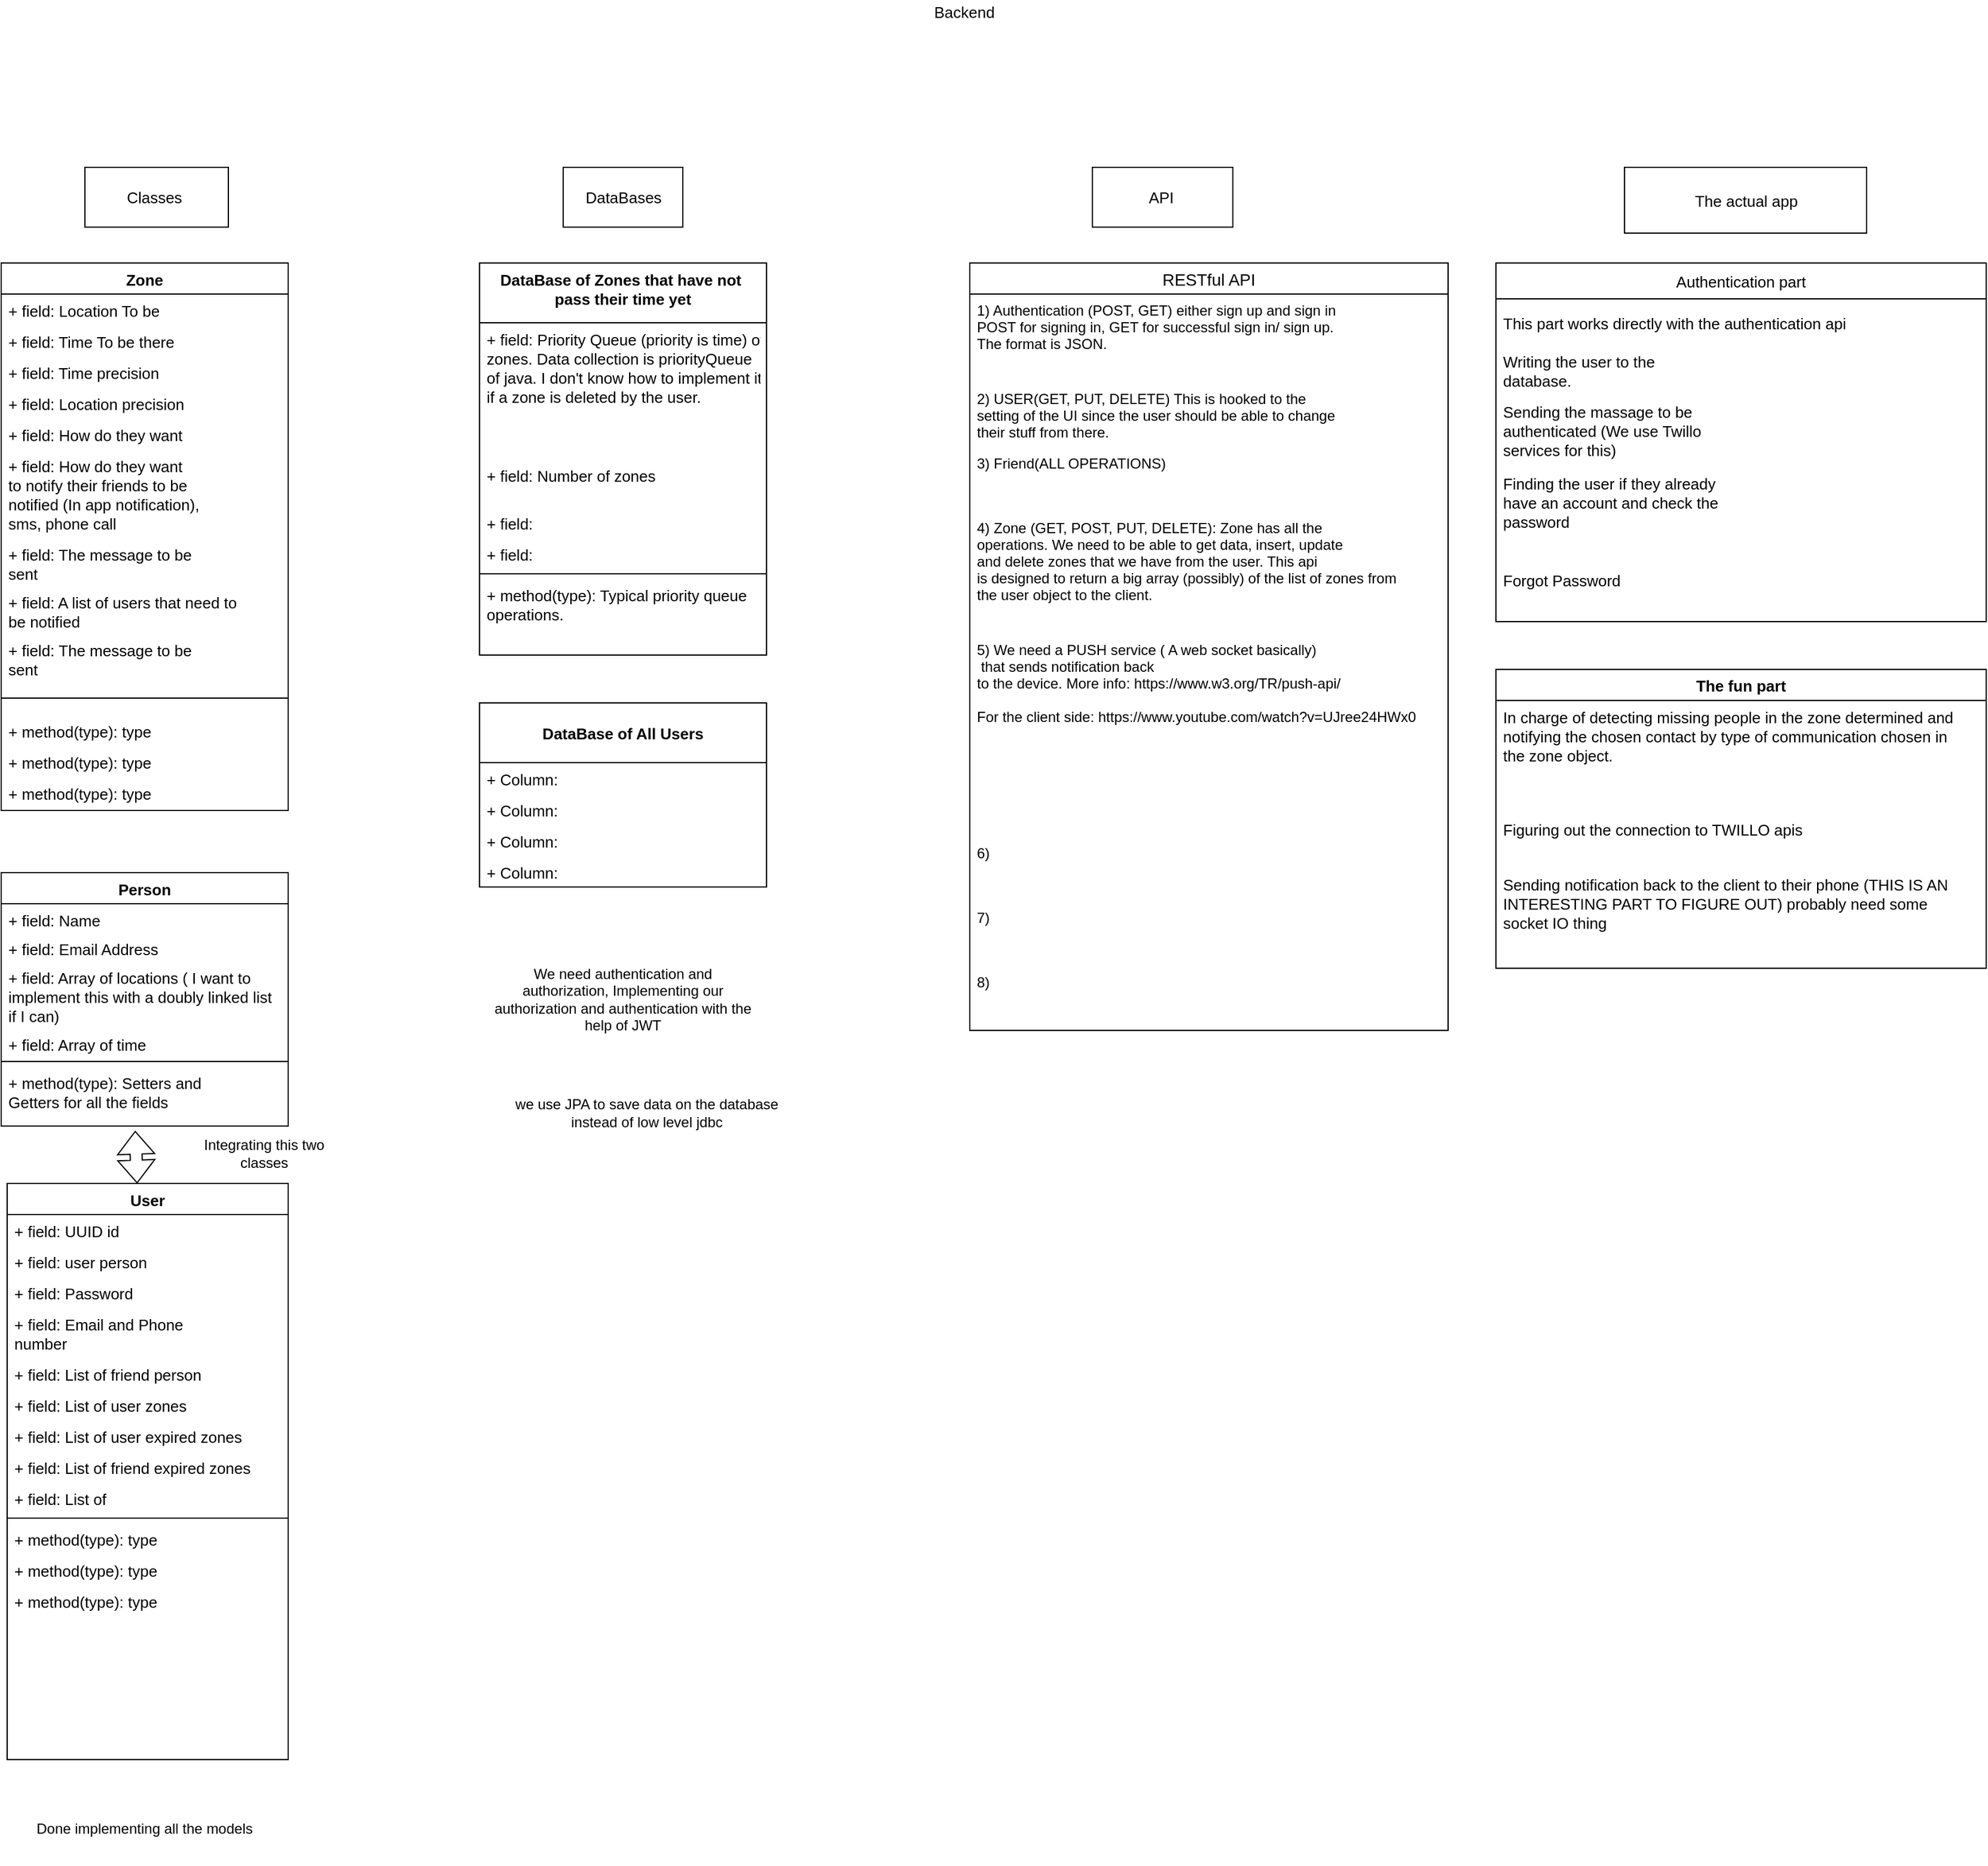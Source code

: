 <mxfile version="18.0.6" type="github" pages="2">
  <diagram id="OnJ23Ht3TBIDX5-kmEjJ" name="Page-1">
    <mxGraphModel dx="553" dy="685" grid="1" gridSize="10" guides="1" tooltips="1" connect="1" arrows="1" fold="1" page="1" pageScale="1" pageWidth="850" pageHeight="1100" math="0" shadow="0">
      <root>
        <mxCell id="0" />
        <mxCell id="1" parent="0" />
        <mxCell id="N9u76RXB5Sf6qnzRGAIE-1" value="Person" style="swimlane;fontStyle=1;align=center;verticalAlign=top;childLayout=stackLayout;horizontal=1;startSize=26;horizontalStack=0;resizeParent=1;resizeParentMax=0;resizeLast=0;collapsible=1;marginBottom=0;fontSize=13;" parent="1" vertex="1">
          <mxGeometry x="40" y="750" width="240" height="212" as="geometry" />
        </mxCell>
        <mxCell id="N9u76RXB5Sf6qnzRGAIE-2" value="+ field: Name" style="text;strokeColor=none;fillColor=none;align=left;verticalAlign=top;spacingLeft=4;spacingRight=4;overflow=hidden;rotatable=0;points=[[0,0.5],[1,0.5]];portConstraint=eastwest;fontSize=13;" parent="N9u76RXB5Sf6qnzRGAIE-1" vertex="1">
          <mxGeometry y="26" width="240" height="24" as="geometry" />
        </mxCell>
        <mxCell id="N9u76RXB5Sf6qnzRGAIE-7" value="+ field: Email Address" style="text;strokeColor=none;fillColor=none;align=left;verticalAlign=top;spacingLeft=4;spacingRight=4;overflow=hidden;rotatable=0;points=[[0,0.5],[1,0.5]];portConstraint=eastwest;fontSize=13;" parent="N9u76RXB5Sf6qnzRGAIE-1" vertex="1">
          <mxGeometry y="50" width="240" height="24" as="geometry" />
        </mxCell>
        <mxCell id="N9u76RXB5Sf6qnzRGAIE-8" value="+ field: Array of locations ( I want to &#xa;implement this with a doubly linked list&#xa;if I can)" style="text;strokeColor=none;fillColor=none;align=left;verticalAlign=top;spacingLeft=4;spacingRight=4;overflow=hidden;rotatable=0;points=[[0,0.5],[1,0.5]];portConstraint=eastwest;fontSize=13;" parent="N9u76RXB5Sf6qnzRGAIE-1" vertex="1">
          <mxGeometry y="74" width="240" height="56" as="geometry" />
        </mxCell>
        <mxCell id="Z7l9zsdM9GBtYfNbKrUu-1" value="+ field: Array of time" style="text;strokeColor=none;fillColor=none;align=left;verticalAlign=top;spacingLeft=4;spacingRight=4;overflow=hidden;rotatable=0;points=[[0,0.5],[1,0.5]];portConstraint=eastwest;fontSize=13;" parent="N9u76RXB5Sf6qnzRGAIE-1" vertex="1">
          <mxGeometry y="130" width="240" height="24" as="geometry" />
        </mxCell>
        <mxCell id="N9u76RXB5Sf6qnzRGAIE-3" value="" style="line;strokeWidth=1;fillColor=none;align=left;verticalAlign=middle;spacingTop=-1;spacingLeft=3;spacingRight=3;rotatable=0;labelPosition=right;points=[];portConstraint=eastwest;fontSize=13;" parent="N9u76RXB5Sf6qnzRGAIE-1" vertex="1">
          <mxGeometry y="154" width="240" height="8" as="geometry" />
        </mxCell>
        <mxCell id="N9u76RXB5Sf6qnzRGAIE-4" value="+ method(type): Setters and &#xa;Getters for all the fields" style="text;strokeColor=none;fillColor=none;align=left;verticalAlign=top;spacingLeft=4;spacingRight=4;overflow=hidden;rotatable=0;points=[[0,0.5],[1,0.5]];portConstraint=eastwest;fontSize=13;" parent="N9u76RXB5Sf6qnzRGAIE-1" vertex="1">
          <mxGeometry y="162" width="240" height="50" as="geometry" />
        </mxCell>
        <mxCell id="N9u76RXB5Sf6qnzRGAIE-6" value="Backend" style="text;html=1;align=center;verticalAlign=middle;resizable=0;points=[];autosize=1;strokeColor=none;fillColor=none;fontSize=13;" parent="1" vertex="1">
          <mxGeometry x="810" y="20" width="70" height="20" as="geometry" />
        </mxCell>
        <mxCell id="N9u76RXB5Sf6qnzRGAIE-9" value="Zone" style="swimlane;fontStyle=1;align=center;verticalAlign=top;childLayout=stackLayout;horizontal=1;startSize=26;horizontalStack=0;resizeParent=1;resizeParentMax=0;resizeLast=0;collapsible=1;marginBottom=0;fontSize=13;" parent="1" vertex="1">
          <mxGeometry x="40" y="240" width="240" height="458" as="geometry" />
        </mxCell>
        <mxCell id="N9u76RXB5Sf6qnzRGAIE-10" value="+ field: Location To be" style="text;strokeColor=none;fillColor=none;align=left;verticalAlign=top;spacingLeft=4;spacingRight=4;overflow=hidden;rotatable=0;points=[[0,0.5],[1,0.5]];portConstraint=eastwest;fontSize=13;" parent="N9u76RXB5Sf6qnzRGAIE-9" vertex="1">
          <mxGeometry y="26" width="240" height="26" as="geometry" />
        </mxCell>
        <mxCell id="N9u76RXB5Sf6qnzRGAIE-13" value="+ field: Time To be there" style="text;strokeColor=none;fillColor=none;align=left;verticalAlign=top;spacingLeft=4;spacingRight=4;overflow=hidden;rotatable=0;points=[[0,0.5],[1,0.5]];portConstraint=eastwest;fontSize=13;" parent="N9u76RXB5Sf6qnzRGAIE-9" vertex="1">
          <mxGeometry y="52" width="240" height="26" as="geometry" />
        </mxCell>
        <mxCell id="N9u76RXB5Sf6qnzRGAIE-14" value="+ field: Time precision" style="text;strokeColor=none;fillColor=none;align=left;verticalAlign=top;spacingLeft=4;spacingRight=4;overflow=hidden;rotatable=0;points=[[0,0.5],[1,0.5]];portConstraint=eastwest;fontSize=13;" parent="N9u76RXB5Sf6qnzRGAIE-9" vertex="1">
          <mxGeometry y="78" width="240" height="26" as="geometry" />
        </mxCell>
        <mxCell id="N9u76RXB5Sf6qnzRGAIE-15" value="+ field: Location precision" style="text;strokeColor=none;fillColor=none;align=left;verticalAlign=top;spacingLeft=4;spacingRight=4;overflow=hidden;rotatable=0;points=[[0,0.5],[1,0.5]];portConstraint=eastwest;fontSize=13;" parent="N9u76RXB5Sf6qnzRGAIE-9" vertex="1">
          <mxGeometry y="104" width="240" height="26" as="geometry" />
        </mxCell>
        <mxCell id="Bk3x3sHnwQurIrZSOyBp-13" value="+ field: How do they want " style="text;strokeColor=none;fillColor=none;align=left;verticalAlign=top;spacingLeft=4;spacingRight=4;overflow=hidden;rotatable=0;points=[[0,0.5],[1,0.5]];portConstraint=eastwest;fontSize=13;" parent="N9u76RXB5Sf6qnzRGAIE-9" vertex="1">
          <mxGeometry y="130" width="240" height="26" as="geometry" />
        </mxCell>
        <mxCell id="Bk3x3sHnwQurIrZSOyBp-14" value="+ field: How do they want &#xa;to notify their friends to be &#xa;notified (In app notification), &#xa;sms, phone call" style="text;strokeColor=none;fillColor=none;align=left;verticalAlign=top;spacingLeft=4;spacingRight=4;overflow=hidden;rotatable=0;points=[[0,0.5],[1,0.5]];portConstraint=eastwest;fontSize=13;" parent="N9u76RXB5Sf6qnzRGAIE-9" vertex="1">
          <mxGeometry y="156" width="240" height="74" as="geometry" />
        </mxCell>
        <mxCell id="Bk3x3sHnwQurIrZSOyBp-15" value="+ field: The message to be&#xa;sent" style="text;strokeColor=none;fillColor=none;align=left;verticalAlign=top;spacingLeft=4;spacingRight=4;overflow=hidden;rotatable=0;points=[[0,0.5],[1,0.5]];portConstraint=eastwest;fontSize=13;" parent="N9u76RXB5Sf6qnzRGAIE-9" vertex="1">
          <mxGeometry y="230" width="240" height="40" as="geometry" />
        </mxCell>
        <mxCell id="Bk3x3sHnwQurIrZSOyBp-61" value="+ field: A list of users that need to &#xa;be notified" style="text;strokeColor=none;fillColor=none;align=left;verticalAlign=top;spacingLeft=4;spacingRight=4;overflow=hidden;rotatable=0;points=[[0,0.5],[1,0.5]];portConstraint=eastwest;fontSize=13;" parent="N9u76RXB5Sf6qnzRGAIE-9" vertex="1">
          <mxGeometry y="270" width="240" height="40" as="geometry" />
        </mxCell>
        <mxCell id="Bk3x3sHnwQurIrZSOyBp-62" value="+ field: The message to be&#xa;sent" style="text;strokeColor=none;fillColor=none;align=left;verticalAlign=top;spacingLeft=4;spacingRight=4;overflow=hidden;rotatable=0;points=[[0,0.5],[1,0.5]];portConstraint=eastwest;fontSize=13;" parent="N9u76RXB5Sf6qnzRGAIE-9" vertex="1">
          <mxGeometry y="310" width="240" height="40" as="geometry" />
        </mxCell>
        <mxCell id="N9u76RXB5Sf6qnzRGAIE-11" value="" style="line;strokeWidth=1;fillColor=none;align=left;verticalAlign=middle;spacingTop=-1;spacingLeft=3;spacingRight=3;rotatable=0;labelPosition=right;points=[];portConstraint=eastwest;fontSize=13;" parent="N9u76RXB5Sf6qnzRGAIE-9" vertex="1">
          <mxGeometry y="350" width="240" height="28" as="geometry" />
        </mxCell>
        <mxCell id="N9u76RXB5Sf6qnzRGAIE-12" value="+ method(type): type" style="text;strokeColor=none;fillColor=none;align=left;verticalAlign=top;spacingLeft=4;spacingRight=4;overflow=hidden;rotatable=0;points=[[0,0.5],[1,0.5]];portConstraint=eastwest;fontSize=13;" parent="N9u76RXB5Sf6qnzRGAIE-9" vertex="1">
          <mxGeometry y="378" width="240" height="26" as="geometry" />
        </mxCell>
        <mxCell id="N9u76RXB5Sf6qnzRGAIE-16" value="+ method(type): type" style="text;strokeColor=none;fillColor=none;align=left;verticalAlign=top;spacingLeft=4;spacingRight=4;overflow=hidden;rotatable=0;points=[[0,0.5],[1,0.5]];portConstraint=eastwest;fontSize=13;" parent="N9u76RXB5Sf6qnzRGAIE-9" vertex="1">
          <mxGeometry y="404" width="240" height="26" as="geometry" />
        </mxCell>
        <mxCell id="N9u76RXB5Sf6qnzRGAIE-17" value="+ method(type): type" style="text;strokeColor=none;fillColor=none;align=left;verticalAlign=top;spacingLeft=4;spacingRight=4;overflow=hidden;rotatable=0;points=[[0,0.5],[1,0.5]];portConstraint=eastwest;fontSize=13;" parent="N9u76RXB5Sf6qnzRGAIE-9" vertex="1">
          <mxGeometry y="430" width="240" height="28" as="geometry" />
        </mxCell>
        <mxCell id="Z7l9zsdM9GBtYfNbKrUu-2" value="Classes&amp;nbsp;" style="whiteSpace=wrap;html=1;align=center;fontSize=13;" parent="1" vertex="1">
          <mxGeometry x="110" y="160" width="120" height="50" as="geometry" />
        </mxCell>
        <mxCell id="Z7l9zsdM9GBtYfNbKrUu-4" value="Authentication part" style="swimlane;fontStyle=0;childLayout=stackLayout;horizontal=1;startSize=30;horizontalStack=0;resizeParent=1;resizeParentMax=0;resizeLast=0;collapsible=1;marginBottom=0;fontSize=13;" parent="1" vertex="1">
          <mxGeometry x="1290" y="240" width="410" height="300" as="geometry" />
        </mxCell>
        <mxCell id="Bk3x3sHnwQurIrZSOyBp-77" value="This part works directly with the authentication api" style="text;strokeColor=none;fillColor=none;align=left;verticalAlign=middle;spacingLeft=4;spacingRight=4;overflow=hidden;points=[[0,0.5],[1,0.5]];portConstraint=eastwest;rotatable=0;fontSize=13;" parent="Z7l9zsdM9GBtYfNbKrUu-4" vertex="1">
          <mxGeometry y="30" width="410" height="40" as="geometry" />
        </mxCell>
        <mxCell id="Z7l9zsdM9GBtYfNbKrUu-5" value="Writing the user to the &#xa;database. " style="text;strokeColor=none;fillColor=none;align=left;verticalAlign=middle;spacingLeft=4;spacingRight=4;overflow=hidden;points=[[0,0.5],[1,0.5]];portConstraint=eastwest;rotatable=0;fontSize=13;" parent="Z7l9zsdM9GBtYfNbKrUu-4" vertex="1">
          <mxGeometry y="70" width="410" height="40" as="geometry" />
        </mxCell>
        <mxCell id="Z7l9zsdM9GBtYfNbKrUu-6" value="Sending the massage to be&#xa;authenticated (We use Twillo &#xa;services for this) " style="text;strokeColor=none;fillColor=none;align=left;verticalAlign=middle;spacingLeft=4;spacingRight=4;overflow=hidden;points=[[0,0.5],[1,0.5]];portConstraint=eastwest;rotatable=0;fontSize=13;" parent="Z7l9zsdM9GBtYfNbKrUu-4" vertex="1">
          <mxGeometry y="110" width="410" height="60" as="geometry" />
        </mxCell>
        <mxCell id="Bk3x3sHnwQurIrZSOyBp-48" value="Finding the user if they already&#xa;have an account and check the &#xa;password" style="text;strokeColor=none;fillColor=none;align=left;verticalAlign=middle;spacingLeft=4;spacingRight=4;overflow=hidden;points=[[0,0.5],[1,0.5]];portConstraint=eastwest;rotatable=0;fontSize=13;" parent="Z7l9zsdM9GBtYfNbKrUu-4" vertex="1">
          <mxGeometry y="170" width="410" height="60" as="geometry" />
        </mxCell>
        <mxCell id="Z7l9zsdM9GBtYfNbKrUu-7" value="Forgot Password" style="text;strokeColor=none;fillColor=none;align=left;verticalAlign=middle;spacingLeft=4;spacingRight=4;overflow=hidden;points=[[0,0.5],[1,0.5]];portConstraint=eastwest;rotatable=0;fontSize=13;" parent="Z7l9zsdM9GBtYfNbKrUu-4" vertex="1">
          <mxGeometry y="230" width="410" height="70" as="geometry" />
        </mxCell>
        <mxCell id="Bk3x3sHnwQurIrZSOyBp-1" value="The actual app" style="whiteSpace=wrap;html=1;align=center;fontSize=13;" parent="1" vertex="1">
          <mxGeometry x="1397.5" y="160" width="202.5" height="55" as="geometry" />
        </mxCell>
        <mxCell id="Bk3x3sHnwQurIrZSOyBp-2" value="User" style="swimlane;fontStyle=1;align=center;verticalAlign=top;childLayout=stackLayout;horizontal=1;startSize=26;horizontalStack=0;resizeParent=1;resizeParentMax=0;resizeLast=0;collapsible=1;marginBottom=0;fontSize=13;" parent="1" vertex="1">
          <mxGeometry x="45" y="1010" width="235" height="482" as="geometry" />
        </mxCell>
        <mxCell id="Bk3x3sHnwQurIrZSOyBp-76" value="+ field: UUID id" style="text;strokeColor=none;fillColor=none;align=left;verticalAlign=top;spacingLeft=4;spacingRight=4;overflow=hidden;rotatable=0;points=[[0,0.5],[1,0.5]];portConstraint=eastwest;fontSize=13;" parent="Bk3x3sHnwQurIrZSOyBp-2" vertex="1">
          <mxGeometry y="26" width="235" height="26" as="geometry" />
        </mxCell>
        <mxCell id="Bk3x3sHnwQurIrZSOyBp-3" value="+ field: user person    &#xa;&#xa;" style="text;strokeColor=none;fillColor=none;align=left;verticalAlign=top;spacingLeft=4;spacingRight=4;overflow=hidden;rotatable=0;points=[[0,0.5],[1,0.5]];portConstraint=eastwest;fontSize=13;" parent="Bk3x3sHnwQurIrZSOyBp-2" vertex="1">
          <mxGeometry y="52" width="235" height="26" as="geometry" />
        </mxCell>
        <mxCell id="Bk3x3sHnwQurIrZSOyBp-41" value="+ field: Password" style="text;strokeColor=none;fillColor=none;align=left;verticalAlign=top;spacingLeft=4;spacingRight=4;overflow=hidden;rotatable=0;points=[[0,0.5],[1,0.5]];portConstraint=eastwest;fontSize=13;" parent="Bk3x3sHnwQurIrZSOyBp-2" vertex="1">
          <mxGeometry y="78" width="235" height="26" as="geometry" />
        </mxCell>
        <mxCell id="Bk3x3sHnwQurIrZSOyBp-42" value="+ field: Email and Phone &#xa;number" style="text;strokeColor=none;fillColor=none;align=left;verticalAlign=top;spacingLeft=4;spacingRight=4;overflow=hidden;rotatable=0;points=[[0,0.5],[1,0.5]];portConstraint=eastwest;fontSize=13;" parent="Bk3x3sHnwQurIrZSOyBp-2" vertex="1">
          <mxGeometry y="104" width="235" height="42" as="geometry" />
        </mxCell>
        <mxCell id="Bk3x3sHnwQurIrZSOyBp-6" value="+ field: List of friend person&#xa;" style="text;strokeColor=none;fillColor=none;align=left;verticalAlign=top;spacingLeft=4;spacingRight=4;overflow=hidden;rotatable=0;points=[[0,0.5],[1,0.5]];portConstraint=eastwest;fontSize=13;" parent="Bk3x3sHnwQurIrZSOyBp-2" vertex="1">
          <mxGeometry y="146" width="235" height="26" as="geometry" />
        </mxCell>
        <mxCell id="Bk3x3sHnwQurIrZSOyBp-10" value="+ field: List of user zones" style="text;strokeColor=none;fillColor=none;align=left;verticalAlign=top;spacingLeft=4;spacingRight=4;overflow=hidden;rotatable=0;points=[[0,0.5],[1,0.5]];portConstraint=eastwest;fontSize=13;" parent="Bk3x3sHnwQurIrZSOyBp-2" vertex="1">
          <mxGeometry y="172" width="235" height="26" as="geometry" />
        </mxCell>
        <mxCell id="Bk3x3sHnwQurIrZSOyBp-9" value="+ field: List of user expired zones" style="text;strokeColor=none;fillColor=none;align=left;verticalAlign=top;spacingLeft=4;spacingRight=4;overflow=hidden;rotatable=0;points=[[0,0.5],[1,0.5]];portConstraint=eastwest;fontSize=13;" parent="Bk3x3sHnwQurIrZSOyBp-2" vertex="1">
          <mxGeometry y="198" width="235" height="26" as="geometry" />
        </mxCell>
        <mxCell id="Bk3x3sHnwQurIrZSOyBp-8" value="+ field: List of friend expired zones" style="text;strokeColor=none;fillColor=none;align=left;verticalAlign=top;spacingLeft=4;spacingRight=4;overflow=hidden;rotatable=0;points=[[0,0.5],[1,0.5]];portConstraint=eastwest;fontSize=13;" parent="Bk3x3sHnwQurIrZSOyBp-2" vertex="1">
          <mxGeometry y="224" width="235" height="26" as="geometry" />
        </mxCell>
        <mxCell id="Bk3x3sHnwQurIrZSOyBp-72" value="+ field: List of " style="text;strokeColor=none;fillColor=none;align=left;verticalAlign=top;spacingLeft=4;spacingRight=4;overflow=hidden;rotatable=0;points=[[0,0.5],[1,0.5]];portConstraint=eastwest;fontSize=13;" parent="Bk3x3sHnwQurIrZSOyBp-2" vertex="1">
          <mxGeometry y="250" width="235" height="26" as="geometry" />
        </mxCell>
        <mxCell id="Bk3x3sHnwQurIrZSOyBp-4" value="" style="line;strokeWidth=1;fillColor=none;align=left;verticalAlign=middle;spacingTop=-1;spacingLeft=3;spacingRight=3;rotatable=0;labelPosition=right;points=[];portConstraint=eastwest;fontSize=13;" parent="Bk3x3sHnwQurIrZSOyBp-2" vertex="1">
          <mxGeometry y="276" width="235" height="8" as="geometry" />
        </mxCell>
        <mxCell id="Bk3x3sHnwQurIrZSOyBp-5" value="+ method(type): type" style="text;strokeColor=none;fillColor=none;align=left;verticalAlign=top;spacingLeft=4;spacingRight=4;overflow=hidden;rotatable=0;points=[[0,0.5],[1,0.5]];portConstraint=eastwest;fontSize=13;" parent="Bk3x3sHnwQurIrZSOyBp-2" vertex="1">
          <mxGeometry y="284" width="235" height="26" as="geometry" />
        </mxCell>
        <mxCell id="Bk3x3sHnwQurIrZSOyBp-11" value="+ method(type): type" style="text;strokeColor=none;fillColor=none;align=left;verticalAlign=top;spacingLeft=4;spacingRight=4;overflow=hidden;rotatable=0;points=[[0,0.5],[1,0.5]];portConstraint=eastwest;fontSize=13;" parent="Bk3x3sHnwQurIrZSOyBp-2" vertex="1">
          <mxGeometry y="310" width="235" height="26" as="geometry" />
        </mxCell>
        <mxCell id="Bk3x3sHnwQurIrZSOyBp-12" value="+ method(type): type" style="text;strokeColor=none;fillColor=none;align=left;verticalAlign=top;spacingLeft=4;spacingRight=4;overflow=hidden;rotatable=0;points=[[0,0.5],[1,0.5]];portConstraint=eastwest;fontSize=13;" parent="Bk3x3sHnwQurIrZSOyBp-2" vertex="1">
          <mxGeometry y="336" width="235" height="146" as="geometry" />
        </mxCell>
        <mxCell id="Bk3x3sHnwQurIrZSOyBp-16" value="The fun part" style="swimlane;fontStyle=1;childLayout=stackLayout;horizontal=1;startSize=26;fillColor=none;horizontalStack=0;resizeParent=1;resizeParentMax=0;resizeLast=0;collapsible=1;marginBottom=0;fontSize=13;" parent="1" vertex="1">
          <mxGeometry x="1290" y="580" width="410" height="250" as="geometry" />
        </mxCell>
        <mxCell id="Bk3x3sHnwQurIrZSOyBp-17" value="In charge of detecting missing people in the zone determined and&#xa;notifying the chosen contact by type of communication chosen in &#xa;the zone object. " style="text;strokeColor=none;fillColor=none;align=left;verticalAlign=top;spacingLeft=4;spacingRight=4;overflow=hidden;rotatable=0;points=[[0,0.5],[1,0.5]];portConstraint=eastwest;fontSize=13;" parent="Bk3x3sHnwQurIrZSOyBp-16" vertex="1">
          <mxGeometry y="26" width="410" height="94" as="geometry" />
        </mxCell>
        <mxCell id="Bk3x3sHnwQurIrZSOyBp-18" value="Figuring out the connection to TWILLO apis" style="text;strokeColor=none;fillColor=none;align=left;verticalAlign=top;spacingLeft=4;spacingRight=4;overflow=hidden;rotatable=0;points=[[0,0.5],[1,0.5]];portConstraint=eastwest;fontSize=13;" parent="Bk3x3sHnwQurIrZSOyBp-16" vertex="1">
          <mxGeometry y="120" width="410" height="46" as="geometry" />
        </mxCell>
        <mxCell id="Bk3x3sHnwQurIrZSOyBp-19" value="Sending notification back to the client to their phone (THIS IS AN &#xa;INTERESTING PART TO FIGURE OUT) probably need some &#xa;socket IO thing" style="text;strokeColor=none;fillColor=none;align=left;verticalAlign=top;spacingLeft=4;spacingRight=4;overflow=hidden;rotatable=0;points=[[0,0.5],[1,0.5]];portConstraint=eastwest;fontSize=13;" parent="Bk3x3sHnwQurIrZSOyBp-16" vertex="1">
          <mxGeometry y="166" width="410" height="84" as="geometry" />
        </mxCell>
        <mxCell id="Bk3x3sHnwQurIrZSOyBp-20" value="API&amp;nbsp;" style="whiteSpace=wrap;html=1;align=center;fontSize=13;" parent="1" vertex="1">
          <mxGeometry x="952.5" y="160" width="117.5" height="50" as="geometry" />
        </mxCell>
        <mxCell id="Bk3x3sHnwQurIrZSOyBp-21" value="RESTful API" style="swimlane;fontStyle=0;childLayout=stackLayout;horizontal=1;startSize=26;horizontalStack=0;resizeParent=1;resizeParentMax=0;resizeLast=0;collapsible=1;marginBottom=0;align=center;fontSize=14;" parent="1" vertex="1">
          <mxGeometry x="850" y="240" width="400" height="642" as="geometry" />
        </mxCell>
        <mxCell id="Bk3x3sHnwQurIrZSOyBp-22" value="1) Authentication (POST, GET) either sign up and sign in&#xa;POST for signing in, GET for successful sign in/ sign up.&#xa;The format is JSON. &#xa;&#xa;&#xa;" style="text;strokeColor=none;fillColor=none;spacingLeft=4;spacingRight=4;overflow=hidden;rotatable=0;points=[[0,0.5],[1,0.5]];portConstraint=eastwest;fontSize=12;" parent="Bk3x3sHnwQurIrZSOyBp-21" vertex="1">
          <mxGeometry y="26" width="400" height="74" as="geometry" />
        </mxCell>
        <mxCell id="Bk3x3sHnwQurIrZSOyBp-23" value="2) USER(GET, PUT, DELETE) This is hooked to the &#xa;setting of the UI since the user should be able to change&#xa;their stuff from there." style="text;strokeColor=none;fillColor=none;spacingLeft=4;spacingRight=4;overflow=hidden;rotatable=0;points=[[0,0.5],[1,0.5]];portConstraint=eastwest;fontSize=12;" parent="Bk3x3sHnwQurIrZSOyBp-21" vertex="1">
          <mxGeometry y="100" width="400" height="54" as="geometry" />
        </mxCell>
        <mxCell id="Bk3x3sHnwQurIrZSOyBp-24" value="3) Friend(ALL OPERATIONS)" style="text;strokeColor=none;fillColor=none;spacingLeft=4;spacingRight=4;overflow=hidden;rotatable=0;points=[[0,0.5],[1,0.5]];portConstraint=eastwest;fontSize=12;" parent="Bk3x3sHnwQurIrZSOyBp-21" vertex="1">
          <mxGeometry y="154" width="400" height="54" as="geometry" />
        </mxCell>
        <mxCell id="Bk3x3sHnwQurIrZSOyBp-43" value="4) Zone (GET, POST, PUT, DELETE): Zone has all the&#xa;operations. We need to be able to get data, insert, update&#xa;and delete zones that we have from the user. This api&#xa;is designed to return a big array (possibly) of the list of zones from&#xa;the user object to the client. " style="text;strokeColor=none;fillColor=none;spacingLeft=4;spacingRight=4;overflow=hidden;rotatable=0;points=[[0,0.5],[1,0.5]];portConstraint=eastwest;fontSize=12;" parent="Bk3x3sHnwQurIrZSOyBp-21" vertex="1">
          <mxGeometry y="208" width="400" height="102" as="geometry" />
        </mxCell>
        <mxCell id="Bk3x3sHnwQurIrZSOyBp-44" value="5) We need a PUSH service ( A web socket basically)&#xa; that sends notification back &#xa;to the device. More info: https://www.w3.org/TR/push-api/&#xa;&#xa;For the client side: https://www.youtube.com/watch?v=UJree24HWx0" style="text;strokeColor=none;fillColor=none;spacingLeft=4;spacingRight=4;overflow=hidden;rotatable=0;points=[[0,0.5],[1,0.5]];portConstraint=eastwest;fontSize=12;" parent="Bk3x3sHnwQurIrZSOyBp-21" vertex="1">
          <mxGeometry y="310" width="400" height="170" as="geometry" />
        </mxCell>
        <mxCell id="Bk3x3sHnwQurIrZSOyBp-45" value="6)" style="text;strokeColor=none;fillColor=none;spacingLeft=4;spacingRight=4;overflow=hidden;rotatable=0;points=[[0,0.5],[1,0.5]];portConstraint=eastwest;fontSize=12;" parent="Bk3x3sHnwQurIrZSOyBp-21" vertex="1">
          <mxGeometry y="480" width="400" height="54" as="geometry" />
        </mxCell>
        <mxCell id="Bk3x3sHnwQurIrZSOyBp-46" value="7)" style="text;strokeColor=none;fillColor=none;spacingLeft=4;spacingRight=4;overflow=hidden;rotatable=0;points=[[0,0.5],[1,0.5]];portConstraint=eastwest;fontSize=12;" parent="Bk3x3sHnwQurIrZSOyBp-21" vertex="1">
          <mxGeometry y="534" width="400" height="54" as="geometry" />
        </mxCell>
        <mxCell id="Bk3x3sHnwQurIrZSOyBp-47" value="8)" style="text;strokeColor=none;fillColor=none;spacingLeft=4;spacingRight=4;overflow=hidden;rotatable=0;points=[[0,0.5],[1,0.5]];portConstraint=eastwest;fontSize=12;" parent="Bk3x3sHnwQurIrZSOyBp-21" vertex="1">
          <mxGeometry y="588" width="400" height="54" as="geometry" />
        </mxCell>
        <mxCell id="Bk3x3sHnwQurIrZSOyBp-53" value="DataBase of Zones that have not &#xa;pass their time yet" style="swimlane;fontStyle=1;align=center;verticalAlign=top;childLayout=stackLayout;horizontal=1;startSize=50;horizontalStack=0;resizeParent=1;resizeParentMax=0;resizeLast=0;collapsible=1;marginBottom=0;fontSize=13;" parent="1" vertex="1">
          <mxGeometry x="440" y="240" width="240" height="328" as="geometry" />
        </mxCell>
        <mxCell id="Bk3x3sHnwQurIrZSOyBp-54" value="+ field: Priority Queue (priority is time) of &#xa;zones. Data collection is priorityQueue&#xa;of java. I don&#39;t know how to implement it&#xa;if a zone is deleted by the user. " style="text;strokeColor=none;fillColor=none;align=left;verticalAlign=top;spacingLeft=4;spacingRight=4;overflow=hidden;rotatable=0;points=[[0,0.5],[1,0.5]];portConstraint=eastwest;fontSize=13;" parent="Bk3x3sHnwQurIrZSOyBp-53" vertex="1">
          <mxGeometry y="50" width="240" height="114" as="geometry" />
        </mxCell>
        <mxCell id="Bk3x3sHnwQurIrZSOyBp-59" value="+ field: Number of zones  " style="text;strokeColor=none;fillColor=none;align=left;verticalAlign=top;spacingLeft=4;spacingRight=4;overflow=hidden;rotatable=0;points=[[0,0.5],[1,0.5]];portConstraint=eastwest;fontSize=13;" parent="Bk3x3sHnwQurIrZSOyBp-53" vertex="1">
          <mxGeometry y="164" width="240" height="40" as="geometry" />
        </mxCell>
        <mxCell id="Bk3x3sHnwQurIrZSOyBp-58" value="+ field: " style="text;strokeColor=none;fillColor=none;align=left;verticalAlign=top;spacingLeft=4;spacingRight=4;overflow=hidden;rotatable=0;points=[[0,0.5],[1,0.5]];portConstraint=eastwest;fontSize=13;" parent="Bk3x3sHnwQurIrZSOyBp-53" vertex="1">
          <mxGeometry y="204" width="240" height="26" as="geometry" />
        </mxCell>
        <mxCell id="Bk3x3sHnwQurIrZSOyBp-57" value="+ field: " style="text;strokeColor=none;fillColor=none;align=left;verticalAlign=top;spacingLeft=4;spacingRight=4;overflow=hidden;rotatable=0;points=[[0,0.5],[1,0.5]];portConstraint=eastwest;fontSize=13;" parent="Bk3x3sHnwQurIrZSOyBp-53" vertex="1">
          <mxGeometry y="230" width="240" height="26" as="geometry" />
        </mxCell>
        <mxCell id="Bk3x3sHnwQurIrZSOyBp-55" value="" style="line;strokeWidth=1;fillColor=none;align=left;verticalAlign=middle;spacingTop=-1;spacingLeft=3;spacingRight=3;rotatable=0;labelPosition=right;points=[];portConstraint=eastwest;fontSize=13;" parent="Bk3x3sHnwQurIrZSOyBp-53" vertex="1">
          <mxGeometry y="256" width="240" height="8" as="geometry" />
        </mxCell>
        <mxCell id="Bk3x3sHnwQurIrZSOyBp-56" value="+ method(type): Typical priority queue&#xa;operations. " style="text;strokeColor=none;fillColor=none;align=left;verticalAlign=top;spacingLeft=4;spacingRight=4;overflow=hidden;rotatable=0;points=[[0,0.5],[1,0.5]];portConstraint=eastwest;fontSize=13;" parent="Bk3x3sHnwQurIrZSOyBp-53" vertex="1">
          <mxGeometry y="264" width="240" height="64" as="geometry" />
        </mxCell>
        <mxCell id="Bk3x3sHnwQurIrZSOyBp-63" value="DataBase of All Users" style="swimlane;fontStyle=1;childLayout=stackLayout;horizontal=1;startSize=50;fillColor=none;horizontalStack=0;resizeParent=1;resizeParentMax=0;resizeLast=0;collapsible=1;marginBottom=0;fontSize=13;" parent="1" vertex="1">
          <mxGeometry x="440" y="608" width="240" height="154" as="geometry" />
        </mxCell>
        <mxCell id="Bk3x3sHnwQurIrZSOyBp-66" value="+ Column:" style="text;strokeColor=none;fillColor=none;align=left;verticalAlign=top;spacingLeft=4;spacingRight=4;overflow=hidden;rotatable=0;points=[[0,0.5],[1,0.5]];portConstraint=eastwest;fontSize=13;" parent="Bk3x3sHnwQurIrZSOyBp-63" vertex="1">
          <mxGeometry y="50" width="240" height="26" as="geometry" />
        </mxCell>
        <mxCell id="Bk3x3sHnwQurIrZSOyBp-73" value="+ Column:" style="text;strokeColor=none;fillColor=none;align=left;verticalAlign=top;spacingLeft=4;spacingRight=4;overflow=hidden;rotatable=0;points=[[0,0.5],[1,0.5]];portConstraint=eastwest;fontSize=13;" parent="Bk3x3sHnwQurIrZSOyBp-63" vertex="1">
          <mxGeometry y="76" width="240" height="26" as="geometry" />
        </mxCell>
        <mxCell id="Bk3x3sHnwQurIrZSOyBp-74" value="+ Column:" style="text;strokeColor=none;fillColor=none;align=left;verticalAlign=top;spacingLeft=4;spacingRight=4;overflow=hidden;rotatable=0;points=[[0,0.5],[1,0.5]];portConstraint=eastwest;fontSize=13;" parent="Bk3x3sHnwQurIrZSOyBp-63" vertex="1">
          <mxGeometry y="102" width="240" height="26" as="geometry" />
        </mxCell>
        <mxCell id="Bk3x3sHnwQurIrZSOyBp-75" value="+ Column:" style="text;strokeColor=none;fillColor=none;align=left;verticalAlign=top;spacingLeft=4;spacingRight=4;overflow=hidden;rotatable=0;points=[[0,0.5],[1,0.5]];portConstraint=eastwest;fontSize=13;" parent="Bk3x3sHnwQurIrZSOyBp-63" vertex="1">
          <mxGeometry y="128" width="240" height="26" as="geometry" />
        </mxCell>
        <mxCell id="Bk3x3sHnwQurIrZSOyBp-71" value="DataBases" style="html=1;fontSize=13;" parent="1" vertex="1">
          <mxGeometry x="510" y="160" width="100" height="50" as="geometry" />
        </mxCell>
        <mxCell id="ZK48mX2Tbgwl_XDacO71-1" value="Integrating this two classes" style="text;html=1;strokeColor=none;fillColor=none;align=center;verticalAlign=middle;whiteSpace=wrap;rounded=0;" parent="1" vertex="1">
          <mxGeometry x="190" y="970" width="140" height="30" as="geometry" />
        </mxCell>
        <mxCell id="ZK48mX2Tbgwl_XDacO71-3" value="" style="shape=flexArrow;endArrow=classic;startArrow=classic;html=1;rounded=0;entryX=0.467;entryY=1.08;entryDx=0;entryDy=0;entryPerimeter=0;" parent="1" source="Bk3x3sHnwQurIrZSOyBp-2" target="N9u76RXB5Sf6qnzRGAIE-4" edge="1">
          <mxGeometry width="100" height="100" relative="1" as="geometry">
            <mxPoint x="360" y="1090" as="sourcePoint" />
            <mxPoint x="460" y="990" as="targetPoint" />
          </mxGeometry>
        </mxCell>
        <mxCell id="O4iQtBMvBC0bYsIcab4D-1" value="Done implementing all the models" style="text;html=1;strokeColor=none;fillColor=none;align=center;verticalAlign=middle;whiteSpace=wrap;rounded=0;" parent="1" vertex="1">
          <mxGeometry x="40" y="1520" width="240" height="60" as="geometry" />
        </mxCell>
        <mxCell id="qSfsRtd-j9E3h0j8mT5T-1" value="We need authentication and&lt;br&gt;authorization, Implementing our authorization and authentication with the help of JWT" style="text;html=1;strokeColor=none;fillColor=none;align=center;verticalAlign=middle;whiteSpace=wrap;rounded=0;" parent="1" vertex="1">
          <mxGeometry x="440" y="791" width="240" height="129" as="geometry" />
        </mxCell>
        <mxCell id="hFi8CVxTuR9FTAXGdVDn-1" value="we use JPA to save data on the database instead of low level jdbc" style="text;html=1;strokeColor=none;fillColor=none;align=center;verticalAlign=middle;whiteSpace=wrap;rounded=0;" vertex="1" parent="1">
          <mxGeometry x="450" y="932" width="260" height="38" as="geometry" />
        </mxCell>
      </root>
    </mxGraphModel>
  </diagram>
  <diagram id="3DfGF0o8X33VtH4nLFIE" name="Page-2">
    <mxGraphModel dx="1555" dy="3004" grid="1" gridSize="10" guides="1" tooltips="1" connect="1" arrows="1" fold="1" page="1" pageScale="1" pageWidth="850" pageHeight="1100" math="0" shadow="0">
      <root>
        <mxCell id="0" />
        <mxCell id="1" parent="0" />
        <mxCell id="FKi8MtsjQ0KQ6AIrLRFd-1" value="UI DESIGN&amp;nbsp;" style="text;html=1;strokeColor=none;fillColor=none;align=center;verticalAlign=middle;whiteSpace=wrap;rounded=0;" vertex="1" parent="1">
          <mxGeometry x="325" y="-2200" width="200" height="40" as="geometry" />
        </mxCell>
        <mxCell id="FKi8MtsjQ0KQ6AIrLRFd-16" value="" style="edgeStyle=orthogonalEdgeStyle;rounded=0;orthogonalLoop=1;jettySize=auto;html=1;" edge="1" parent="1" source="FKi8MtsjQ0KQ6AIrLRFd-4" target="FKi8MtsjQ0KQ6AIrLRFd-13">
          <mxGeometry relative="1" as="geometry" />
        </mxCell>
        <mxCell id="N7ADjUToNaB00IMNBGgR-2" value="" style="edgeStyle=orthogonalEdgeStyle;rounded=0;orthogonalLoop=1;jettySize=auto;html=1;" edge="1" parent="1" source="FKi8MtsjQ0KQ6AIrLRFd-4">
          <mxGeometry relative="1" as="geometry">
            <mxPoint x="585" y="-2020" as="targetPoint" />
          </mxGeometry>
        </mxCell>
        <mxCell id="FKi8MtsjQ0KQ6AIrLRFd-4" value="" style="rounded=1;whiteSpace=wrap;html=1;" vertex="1" parent="1">
          <mxGeometry x="352.5" y="-2120" width="160" height="200" as="geometry" />
        </mxCell>
        <mxCell id="FKi8MtsjQ0KQ6AIrLRFd-5" value="Login/Signup" style="text;html=1;strokeColor=none;fillColor=none;align=center;verticalAlign=middle;whiteSpace=wrap;rounded=0;" vertex="1" parent="1">
          <mxGeometry x="380" y="-2150" width="90" height="30" as="geometry" />
        </mxCell>
        <mxCell id="FKi8MtsjQ0KQ6AIrLRFd-22" style="edgeStyle=orthogonalEdgeStyle;rounded=0;orthogonalLoop=1;jettySize=auto;html=1;entryX=0.5;entryY=0;entryDx=0;entryDy=0;" edge="1" parent="1" source="FKi8MtsjQ0KQ6AIrLRFd-13" target="FKi8MtsjQ0KQ6AIrLRFd-29">
          <mxGeometry relative="1" as="geometry">
            <mxPoint x="110" y="-1800" as="targetPoint" />
          </mxGeometry>
        </mxCell>
        <mxCell id="FKi8MtsjQ0KQ6AIrLRFd-23" style="edgeStyle=orthogonalEdgeStyle;rounded=0;orthogonalLoop=1;jettySize=auto;html=1;entryX=0.5;entryY=0;entryDx=0;entryDy=0;" edge="1" parent="1" source="FKi8MtsjQ0KQ6AIrLRFd-13" target="FKi8MtsjQ0KQ6AIrLRFd-33">
          <mxGeometry relative="1" as="geometry">
            <mxPoint x="320" y="-1800" as="targetPoint" />
          </mxGeometry>
        </mxCell>
        <mxCell id="FKi8MtsjQ0KQ6AIrLRFd-42" style="edgeStyle=orthogonalEdgeStyle;rounded=0;orthogonalLoop=1;jettySize=auto;html=1;entryX=0.5;entryY=0;entryDx=0;entryDy=0;exitX=1;exitY=0.5;exitDx=0;exitDy=0;" edge="1" parent="1" source="FKi8MtsjQ0KQ6AIrLRFd-13" target="FKi8MtsjQ0KQ6AIrLRFd-38">
          <mxGeometry relative="1" as="geometry">
            <mxPoint x="510" y="-1780" as="targetPoint" />
            <mxPoint x="730" y="-1845" as="sourcePoint" />
          </mxGeometry>
        </mxCell>
        <mxCell id="FKi8MtsjQ0KQ6AIrLRFd-47" style="edgeStyle=orthogonalEdgeStyle;rounded=0;orthogonalLoop=1;jettySize=auto;html=1;entryX=0.5;entryY=0;entryDx=0;entryDy=0;" edge="1" parent="1" source="FKi8MtsjQ0KQ6AIrLRFd-13" target="FKi8MtsjQ0KQ6AIrLRFd-43">
          <mxGeometry relative="1" as="geometry" />
        </mxCell>
        <mxCell id="fke-OMip3FkiB2e0IV1S-7" style="edgeStyle=orthogonalEdgeStyle;rounded=0;orthogonalLoop=1;jettySize=auto;html=1;fontSize=13;" edge="1" parent="1" source="FKi8MtsjQ0KQ6AIrLRFd-13" target="fke-OMip3FkiB2e0IV1S-1">
          <mxGeometry relative="1" as="geometry" />
        </mxCell>
        <mxCell id="FKi8MtsjQ0KQ6AIrLRFd-13" value="App" style="text;html=1;strokeColor=none;fillColor=none;align=center;verticalAlign=middle;whiteSpace=wrap;rounded=0;" vertex="1" parent="1">
          <mxGeometry x="405" y="-1860" width="55" height="30" as="geometry" />
        </mxCell>
        <mxCell id="FKi8MtsjQ0KQ6AIrLRFd-14" value="Authentication" style="text;html=1;strokeColor=none;fillColor=none;align=center;verticalAlign=middle;whiteSpace=wrap;rounded=0;" vertex="1" parent="1">
          <mxGeometry x="380" y="-2100" width="90" height="30" as="geometry" />
        </mxCell>
        <mxCell id="FKi8MtsjQ0KQ6AIrLRFd-17" value="Username,&lt;br&gt;Email,&lt;br&gt;Phone Number" style="text;html=1;strokeColor=none;fillColor=none;align=center;verticalAlign=middle;whiteSpace=wrap;rounded=0;" vertex="1" parent="1">
          <mxGeometry x="387.5" y="-2070" width="90" height="50" as="geometry" />
        </mxCell>
        <mxCell id="FKi8MtsjQ0KQ6AIrLRFd-29" value="On Boarding" style="swimlane;fontStyle=0;childLayout=stackLayout;horizontal=1;startSize=30;horizontalStack=0;resizeParent=1;resizeParentMax=0;resizeLast=0;collapsible=1;marginBottom=0;" vertex="1" parent="1">
          <mxGeometry x="40" y="-1770" width="140" height="90" as="geometry" />
        </mxCell>
        <mxCell id="FKi8MtsjQ0KQ6AIrLRFd-30" value="List of zones" style="text;strokeColor=none;fillColor=none;align=left;verticalAlign=middle;spacingLeft=4;spacingRight=4;overflow=hidden;points=[[0,0.5],[1,0.5]];portConstraint=eastwest;rotatable=0;" vertex="1" parent="FKi8MtsjQ0KQ6AIrLRFd-29">
          <mxGeometry y="30" width="140" height="30" as="geometry" />
        </mxCell>
        <mxCell id="FKi8MtsjQ0KQ6AIrLRFd-31" value="People" style="text;strokeColor=none;fillColor=none;align=left;verticalAlign=middle;spacingLeft=4;spacingRight=4;overflow=hidden;points=[[0,0.5],[1,0.5]];portConstraint=eastwest;rotatable=0;" vertex="1" parent="FKi8MtsjQ0KQ6AIrLRFd-29">
          <mxGeometry y="60" width="140" height="30" as="geometry" />
        </mxCell>
        <mxCell id="FKi8MtsjQ0KQ6AIrLRFd-33" value="Setting" style="swimlane;fontStyle=0;childLayout=stackLayout;horizontal=1;startSize=30;horizontalStack=0;resizeParent=1;resizeParentMax=0;resizeLast=0;collapsible=1;marginBottom=0;" vertex="1" parent="1">
          <mxGeometry x="240" y="-1770" width="140" height="240" as="geometry">
            <mxRectangle x="240" y="-1770" width="70" height="30" as="alternateBounds" />
          </mxGeometry>
        </mxCell>
        <mxCell id="FKi8MtsjQ0KQ6AIrLRFd-34" value="Personal Info" style="text;strokeColor=none;fillColor=none;align=left;verticalAlign=middle;spacingLeft=4;spacingRight=4;overflow=hidden;points=[[0,0.5],[1,0.5]];portConstraint=eastwest;rotatable=0;" vertex="1" parent="FKi8MtsjQ0KQ6AIrLRFd-33">
          <mxGeometry y="30" width="140" height="30" as="geometry" />
        </mxCell>
        <mxCell id="FKi8MtsjQ0KQ6AIrLRFd-35" value="Notification setting" style="text;strokeColor=none;fillColor=none;align=left;verticalAlign=middle;spacingLeft=4;spacingRight=4;overflow=hidden;points=[[0,0.5],[1,0.5]];portConstraint=eastwest;rotatable=0;" vertex="1" parent="FKi8MtsjQ0KQ6AIrLRFd-33">
          <mxGeometry y="60" width="140" height="30" as="geometry" />
        </mxCell>
        <mxCell id="FKi8MtsjQ0KQ6AIrLRFd-36" value="Updating location setting" style="text;strokeColor=none;fillColor=none;align=left;verticalAlign=middle;spacingLeft=4;spacingRight=4;overflow=hidden;points=[[0,0.5],[1,0.5]];portConstraint=eastwest;rotatable=0;" vertex="1" parent="FKi8MtsjQ0KQ6AIrLRFd-33">
          <mxGeometry y="90" width="140" height="30" as="geometry" />
        </mxCell>
        <mxCell id="er8yijVsBBvzPavd1snB-1" value="Personal Preference of" style="text;strokeColor=none;fillColor=none;align=left;verticalAlign=middle;spacingLeft=4;spacingRight=4;overflow=hidden;points=[[0,0.5],[1,0.5]];portConstraint=eastwest;rotatable=0;" vertex="1" parent="FKi8MtsjQ0KQ6AIrLRFd-33">
          <mxGeometry y="120" width="140" height="30" as="geometry" />
        </mxCell>
        <mxCell id="er8yijVsBBvzPavd1snB-2" value="Percision, in what range," style="text;strokeColor=none;fillColor=none;align=left;verticalAlign=middle;spacingLeft=4;spacingRight=4;overflow=hidden;points=[[0,0.5],[1,0.5]];portConstraint=eastwest;rotatable=0;" vertex="1" parent="FKi8MtsjQ0KQ6AIrLRFd-33">
          <mxGeometry y="150" width="140" height="30" as="geometry" />
        </mxCell>
        <mxCell id="er8yijVsBBvzPavd1snB-3" value="of time, (Sharp, 5 min " style="text;strokeColor=none;fillColor=none;align=left;verticalAlign=middle;spacingLeft=4;spacingRight=4;overflow=hidden;points=[[0,0.5],[1,0.5]];portConstraint=eastwest;rotatable=0;" vertex="1" parent="FKi8MtsjQ0KQ6AIrLRFd-33">
          <mxGeometry y="180" width="140" height="30" as="geometry" />
        </mxCell>
        <mxCell id="er8yijVsBBvzPavd1snB-4" value="10) delay" style="text;strokeColor=none;fillColor=none;align=left;verticalAlign=middle;spacingLeft=4;spacingRight=4;overflow=hidden;points=[[0,0.5],[1,0.5]];portConstraint=eastwest;rotatable=0;" vertex="1" parent="FKi8MtsjQ0KQ6AIrLRFd-33">
          <mxGeometry y="210" width="140" height="30" as="geometry" />
        </mxCell>
        <mxCell id="FKi8MtsjQ0KQ6AIrLRFd-38" value="Creating Zone" style="swimlane;fontStyle=0;childLayout=stackLayout;horizontal=1;startSize=30;horizontalStack=0;resizeParent=1;resizeParentMax=0;resizeLast=0;collapsible=1;marginBottom=0;" vertex="1" parent="1">
          <mxGeometry x="460" y="-1770" width="140" height="150" as="geometry" />
        </mxCell>
        <mxCell id="FKi8MtsjQ0KQ6AIrLRFd-39" value="Time" style="text;strokeColor=none;fillColor=none;align=left;verticalAlign=middle;spacingLeft=4;spacingRight=4;overflow=hidden;points=[[0,0.5],[1,0.5]];portConstraint=eastwest;rotatable=0;" vertex="1" parent="FKi8MtsjQ0KQ6AIrLRFd-38">
          <mxGeometry y="30" width="140" height="30" as="geometry" />
        </mxCell>
        <mxCell id="FKi8MtsjQ0KQ6AIrLRFd-40" value="Place" style="text;strokeColor=none;fillColor=none;align=left;verticalAlign=middle;spacingLeft=4;spacingRight=4;overflow=hidden;points=[[0,0.5],[1,0.5]];portConstraint=eastwest;rotatable=0;" vertex="1" parent="FKi8MtsjQ0KQ6AIrLRFd-38">
          <mxGeometry y="60" width="140" height="30" as="geometry" />
        </mxCell>
        <mxCell id="FKi8MtsjQ0KQ6AIrLRFd-41" value="Percision of the place" style="text;strokeColor=none;fillColor=none;align=left;verticalAlign=middle;spacingLeft=4;spacingRight=4;overflow=hidden;points=[[0,0.5],[1,0.5]];portConstraint=eastwest;rotatable=0;" vertex="1" parent="FKi8MtsjQ0KQ6AIrLRFd-38">
          <mxGeometry y="90" width="140" height="30" as="geometry" />
        </mxCell>
        <mxCell id="sEahWVDjDcxmSHIVFA2n-1" value="List of Favourite address" style="text;strokeColor=none;fillColor=none;align=left;verticalAlign=middle;spacingLeft=4;spacingRight=4;overflow=hidden;points=[[0,0.5],[1,0.5]];portConstraint=eastwest;rotatable=0;" vertex="1" parent="FKi8MtsjQ0KQ6AIrLRFd-38">
          <mxGeometry y="120" width="140" height="30" as="geometry" />
        </mxCell>
        <mxCell id="FKi8MtsjQ0KQ6AIrLRFd-43" value="Adding a Person to list" style="swimlane;fontStyle=0;childLayout=stackLayout;horizontal=1;startSize=30;horizontalStack=0;resizeParent=1;resizeParentMax=0;resizeLast=0;collapsible=1;marginBottom=0;" vertex="1" parent="1">
          <mxGeometry x="650" y="-1770" width="140" height="120" as="geometry" />
        </mxCell>
        <mxCell id="FKi8MtsjQ0KQ6AIrLRFd-44" value="Search Bar" style="text;strokeColor=none;fillColor=none;align=left;verticalAlign=middle;spacingLeft=4;spacingRight=4;overflow=hidden;points=[[0,0.5],[1,0.5]];portConstraint=eastwest;rotatable=0;" vertex="1" parent="FKi8MtsjQ0KQ6AIrLRFd-43">
          <mxGeometry y="30" width="140" height="30" as="geometry" />
        </mxCell>
        <mxCell id="FKi8MtsjQ0KQ6AIrLRFd-45" value="Item 2" style="text;strokeColor=none;fillColor=none;align=left;verticalAlign=middle;spacingLeft=4;spacingRight=4;overflow=hidden;points=[[0,0.5],[1,0.5]];portConstraint=eastwest;rotatable=0;" vertex="1" parent="FKi8MtsjQ0KQ6AIrLRFd-43">
          <mxGeometry y="60" width="140" height="30" as="geometry" />
        </mxCell>
        <mxCell id="FKi8MtsjQ0KQ6AIrLRFd-46" value="Item 3" style="text;strokeColor=none;fillColor=none;align=left;verticalAlign=middle;spacingLeft=4;spacingRight=4;overflow=hidden;points=[[0,0.5],[1,0.5]];portConstraint=eastwest;rotatable=0;" vertex="1" parent="FKi8MtsjQ0KQ6AIrLRFd-43">
          <mxGeometry y="90" width="140" height="30" as="geometry" />
        </mxCell>
        <mxCell id="N7ADjUToNaB00IMNBGgR-3" value="Probably a Quick Demo" style="swimlane;fontStyle=0;childLayout=stackLayout;horizontal=1;startSize=30;horizontalStack=0;resizeParent=1;resizeParentMax=0;resizeLast=0;collapsible=1;marginBottom=0;" vertex="1" parent="1">
          <mxGeometry x="590" y="-2120" width="170" height="120" as="geometry" />
        </mxCell>
        <mxCell id="N7ADjUToNaB00IMNBGgR-4" value="Some BS about our values" style="text;strokeColor=none;fillColor=none;align=left;verticalAlign=middle;spacingLeft=4;spacingRight=4;overflow=hidden;points=[[0,0.5],[1,0.5]];portConstraint=eastwest;rotatable=0;" vertex="1" parent="N7ADjUToNaB00IMNBGgR-3">
          <mxGeometry y="30" width="170" height="30" as="geometry" />
        </mxCell>
        <mxCell id="N7ADjUToNaB00IMNBGgR-5" value="Easy to use BS" style="text;strokeColor=none;fillColor=none;align=left;verticalAlign=middle;spacingLeft=4;spacingRight=4;overflow=hidden;points=[[0,0.5],[1,0.5]];portConstraint=eastwest;rotatable=0;" vertex="1" parent="N7ADjUToNaB00IMNBGgR-3">
          <mxGeometry y="60" width="170" height="30" as="geometry" />
        </mxCell>
        <mxCell id="N7ADjUToNaB00IMNBGgR-6" value="Item 3" style="text;strokeColor=none;fillColor=none;align=left;verticalAlign=middle;spacingLeft=4;spacingRight=4;overflow=hidden;points=[[0,0.5],[1,0.5]];portConstraint=eastwest;rotatable=0;" vertex="1" parent="N7ADjUToNaB00IMNBGgR-3">
          <mxGeometry y="90" width="170" height="30" as="geometry" />
        </mxCell>
        <mxCell id="fke-OMip3FkiB2e0IV1S-1" value="Connection centre" style="swimlane;fontStyle=0;childLayout=stackLayout;horizontal=1;startSize=26;horizontalStack=0;resizeParent=1;resizeParentMax=0;resizeLast=0;collapsible=1;marginBottom=0;align=center;fontSize=13;" vertex="1" parent="1">
          <mxGeometry x="345" y="-1510" width="175" height="120" as="geometry" />
        </mxCell>
        <mxCell id="fke-OMip3FkiB2e0IV1S-2" value="Accepting people to be friend" style="text;strokeColor=none;fillColor=none;spacingLeft=4;spacingRight=4;overflow=hidden;rotatable=0;points=[[0,0.5],[1,0.5]];portConstraint=eastwest;fontSize=12;" vertex="1" parent="fke-OMip3FkiB2e0IV1S-1">
          <mxGeometry y="26" width="175" height="30" as="geometry" />
        </mxCell>
        <mxCell id="fke-OMip3FkiB2e0IV1S-3" value="Item 2" style="text;strokeColor=none;fillColor=none;spacingLeft=4;spacingRight=4;overflow=hidden;rotatable=0;points=[[0,0.5],[1,0.5]];portConstraint=eastwest;fontSize=12;" vertex="1" parent="fke-OMip3FkiB2e0IV1S-1">
          <mxGeometry y="56" width="175" height="30" as="geometry" />
        </mxCell>
        <mxCell id="fke-OMip3FkiB2e0IV1S-4" value="Item 3" style="text;strokeColor=none;fillColor=none;spacingLeft=4;spacingRight=4;overflow=hidden;rotatable=0;points=[[0,0.5],[1,0.5]];portConstraint=eastwest;fontSize=12;" vertex="1" parent="fke-OMip3FkiB2e0IV1S-1">
          <mxGeometry y="86" width="175" height="34" as="geometry" />
        </mxCell>
        <mxCell id="W7YFgDN2XZlQTsZUcmS8-1" value="Forgot Password?" style="text;html=1;strokeColor=none;fillColor=none;align=center;verticalAlign=middle;whiteSpace=wrap;rounded=0;" vertex="1" parent="1">
          <mxGeometry x="387.5" y="-2010" width="90" height="50" as="geometry" />
        </mxCell>
      </root>
    </mxGraphModel>
  </diagram>
</mxfile>

